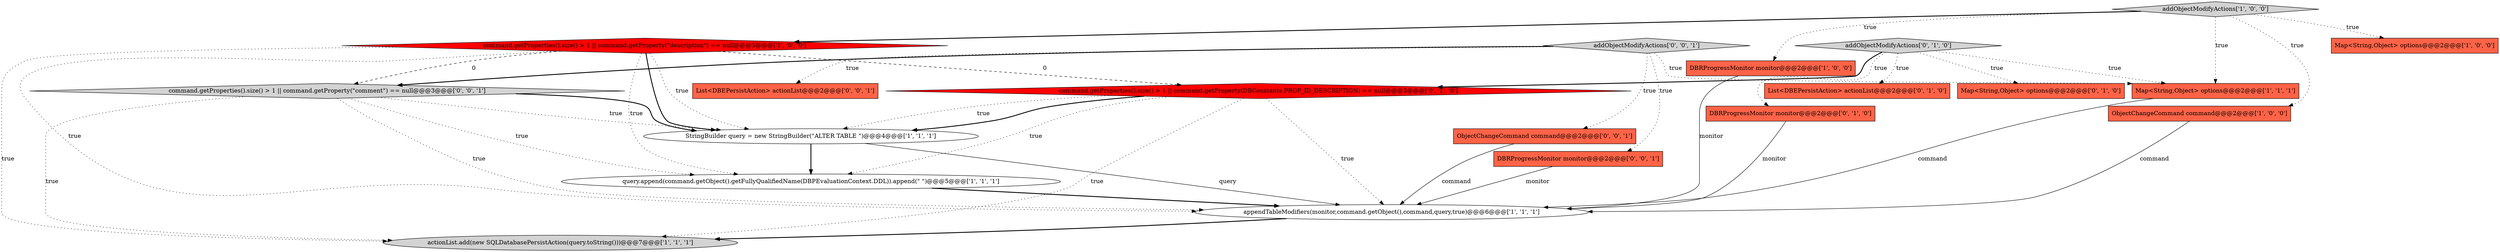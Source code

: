digraph {
16 [style = filled, label = "List<DBEPersistAction> actionList@@@2@@@['0', '0', '1']", fillcolor = tomato, shape = box image = "AAA0AAABBB3BBB"];
14 [style = filled, label = "DBRProgressMonitor monitor@@@2@@@['0', '1', '0']", fillcolor = tomato, shape = box image = "AAA0AAABBB2BBB"];
5 [style = filled, label = "command.getProperties().size() > 1 || command.getProperty(\"description\") == null@@@3@@@['1', '0', '0']", fillcolor = red, shape = diamond image = "AAA1AAABBB1BBB"];
0 [style = filled, label = "Map<String,Object> options@@@2@@@['1', '0', '0']", fillcolor = tomato, shape = box image = "AAA0AAABBB1BBB"];
11 [style = filled, label = "List<DBEPersistAction> actionList@@@2@@@['0', '1', '0']", fillcolor = tomato, shape = box image = "AAA0AAABBB2BBB"];
18 [style = filled, label = "DBRProgressMonitor monitor@@@2@@@['0', '0', '1']", fillcolor = tomato, shape = box image = "AAA0AAABBB3BBB"];
9 [style = filled, label = "addObjectModifyActions['1', '0', '0']", fillcolor = lightgray, shape = diamond image = "AAA0AAABBB1BBB"];
4 [style = filled, label = "actionList.add(new SQLDatabasePersistAction(query.toString()))@@@7@@@['1', '1', '1']", fillcolor = lightgray, shape = ellipse image = "AAA0AAABBB1BBB"];
10 [style = filled, label = "addObjectModifyActions['0', '1', '0']", fillcolor = lightgray, shape = diamond image = "AAA0AAABBB2BBB"];
7 [style = filled, label = "Map<String,Object> options@@@2@@@['1', '1', '1']", fillcolor = tomato, shape = box image = "AAA0AAABBB1BBB"];
3 [style = filled, label = "StringBuilder query = new StringBuilder(\"ALTER TABLE \")@@@4@@@['1', '1', '1']", fillcolor = white, shape = ellipse image = "AAA0AAABBB1BBB"];
1 [style = filled, label = "appendTableModifiers(monitor,command.getObject(),command,query,true)@@@6@@@['1', '1', '1']", fillcolor = white, shape = ellipse image = "AAA0AAABBB1BBB"];
12 [style = filled, label = "Map<String,Object> options@@@2@@@['0', '1', '0']", fillcolor = tomato, shape = box image = "AAA0AAABBB2BBB"];
8 [style = filled, label = "query.append(command.getObject().getFullyQualifiedName(DBPEvaluationContext.DDL)).append(\" \")@@@5@@@['1', '1', '1']", fillcolor = white, shape = ellipse image = "AAA0AAABBB1BBB"];
15 [style = filled, label = "addObjectModifyActions['0', '0', '1']", fillcolor = lightgray, shape = diamond image = "AAA0AAABBB3BBB"];
6 [style = filled, label = "DBRProgressMonitor monitor@@@2@@@['1', '0', '0']", fillcolor = tomato, shape = box image = "AAA0AAABBB1BBB"];
17 [style = filled, label = "ObjectChangeCommand command@@@2@@@['0', '0', '1']", fillcolor = tomato, shape = box image = "AAA0AAABBB3BBB"];
13 [style = filled, label = "command.getProperties().size() > 1 || command.getProperty(DBConstants.PROP_ID_DESCRIPTION) == null@@@3@@@['0', '1', '0']", fillcolor = red, shape = diamond image = "AAA1AAABBB2BBB"];
2 [style = filled, label = "ObjectChangeCommand command@@@2@@@['1', '0', '0']", fillcolor = tomato, shape = box image = "AAA0AAABBB1BBB"];
19 [style = filled, label = "command.getProperties().size() > 1 || command.getProperty(\"comment\") == null@@@3@@@['0', '0', '1']", fillcolor = lightgray, shape = diamond image = "AAA0AAABBB3BBB"];
5->13 [style = dashed, label="0"];
5->3 [style = bold, label=""];
19->1 [style = dotted, label="true"];
1->4 [style = bold, label=""];
10->12 [style = dotted, label="true"];
9->0 [style = dotted, label="true"];
17->1 [style = solid, label="command"];
13->3 [style = dotted, label="true"];
7->1 [style = solid, label="command"];
5->1 [style = dotted, label="true"];
15->18 [style = dotted, label="true"];
2->1 [style = solid, label="command"];
14->1 [style = solid, label="monitor"];
5->3 [style = dotted, label="true"];
15->16 [style = dotted, label="true"];
15->7 [style = dotted, label="true"];
9->6 [style = dotted, label="true"];
15->19 [style = bold, label=""];
19->8 [style = dotted, label="true"];
6->1 [style = solid, label="monitor"];
5->4 [style = dotted, label="true"];
10->14 [style = dotted, label="true"];
15->17 [style = dotted, label="true"];
8->1 [style = bold, label=""];
13->1 [style = dotted, label="true"];
13->3 [style = bold, label=""];
10->13 [style = bold, label=""];
10->11 [style = dotted, label="true"];
13->8 [style = dotted, label="true"];
19->3 [style = dotted, label="true"];
19->4 [style = dotted, label="true"];
9->2 [style = dotted, label="true"];
3->8 [style = bold, label=""];
9->5 [style = bold, label=""];
5->8 [style = dotted, label="true"];
18->1 [style = solid, label="monitor"];
9->7 [style = dotted, label="true"];
5->19 [style = dashed, label="0"];
19->3 [style = bold, label=""];
10->7 [style = dotted, label="true"];
13->4 [style = dotted, label="true"];
3->1 [style = solid, label="query"];
}
